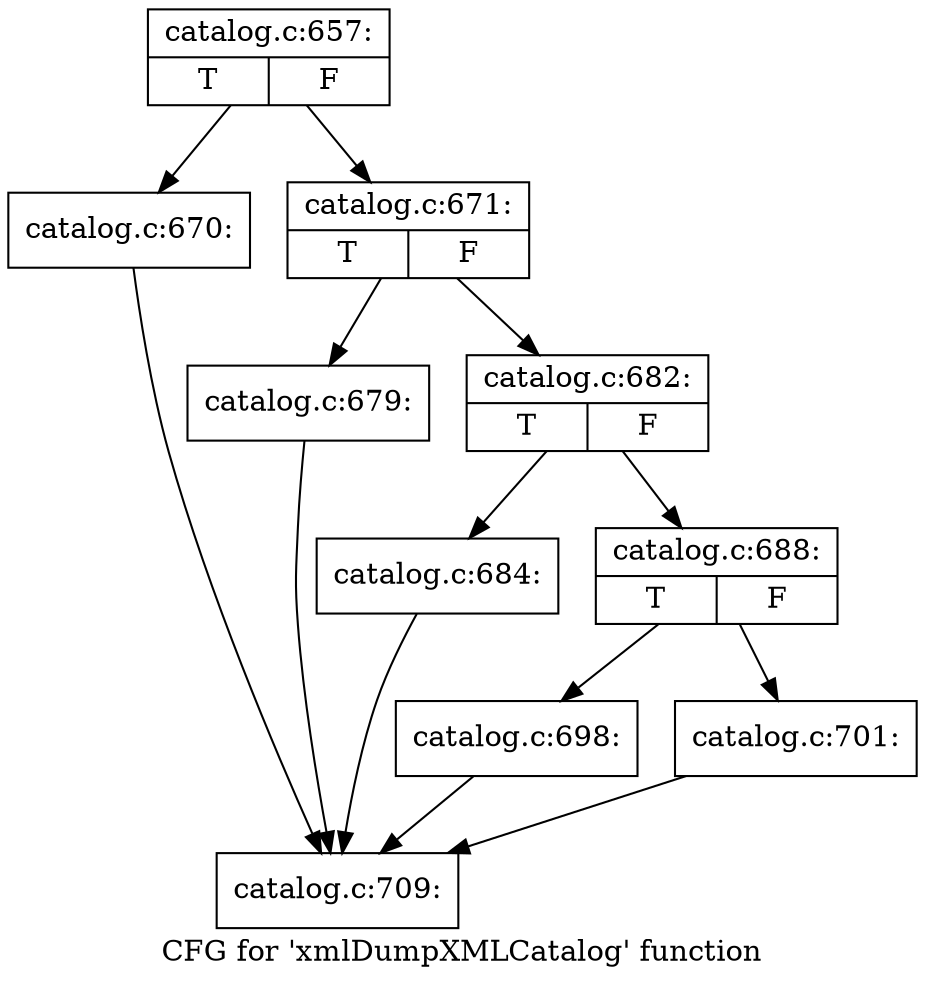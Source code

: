 digraph "CFG for 'xmlDumpXMLCatalog' function" {
	label="CFG for 'xmlDumpXMLCatalog' function";

	Node0x3a87940 [shape=record,label="{catalog.c:657:|{<s0>T|<s1>F}}"];
	Node0x3a87940 -> Node0x3a9dfb0;
	Node0x3a87940 -> Node0x3a9e2e0;
	Node0x3a9dfb0 [shape=record,label="{catalog.c:670:}"];
	Node0x3a9dfb0 -> Node0x3a99f60;
	Node0x3a9e2e0 [shape=record,label="{catalog.c:671:|{<s0>T|<s1>F}}"];
	Node0x3a9e2e0 -> Node0x3a9f0e0;
	Node0x3a9e2e0 -> Node0x3a9f840;
	Node0x3a9f0e0 [shape=record,label="{catalog.c:679:}"];
	Node0x3a9f0e0 -> Node0x3a99f60;
	Node0x3a9f840 [shape=record,label="{catalog.c:682:|{<s0>T|<s1>F}}"];
	Node0x3a9f840 -> Node0x3aa0120;
	Node0x3a9f840 -> Node0x3aa0450;
	Node0x3aa0120 [shape=record,label="{catalog.c:684:}"];
	Node0x3aa0120 -> Node0x3a99f60;
	Node0x3aa0450 [shape=record,label="{catalog.c:688:|{<s0>T|<s1>F}}"];
	Node0x3aa0450 -> Node0x38c83a0;
	Node0x3aa0450 -> Node0x3a9d9f0;
	Node0x38c83a0 [shape=record,label="{catalog.c:698:}"];
	Node0x38c83a0 -> Node0x3a99f60;
	Node0x3a9d9f0 [shape=record,label="{catalog.c:701:}"];
	Node0x3a9d9f0 -> Node0x3a99f60;
	Node0x3a99f60 [shape=record,label="{catalog.c:709:}"];
}
